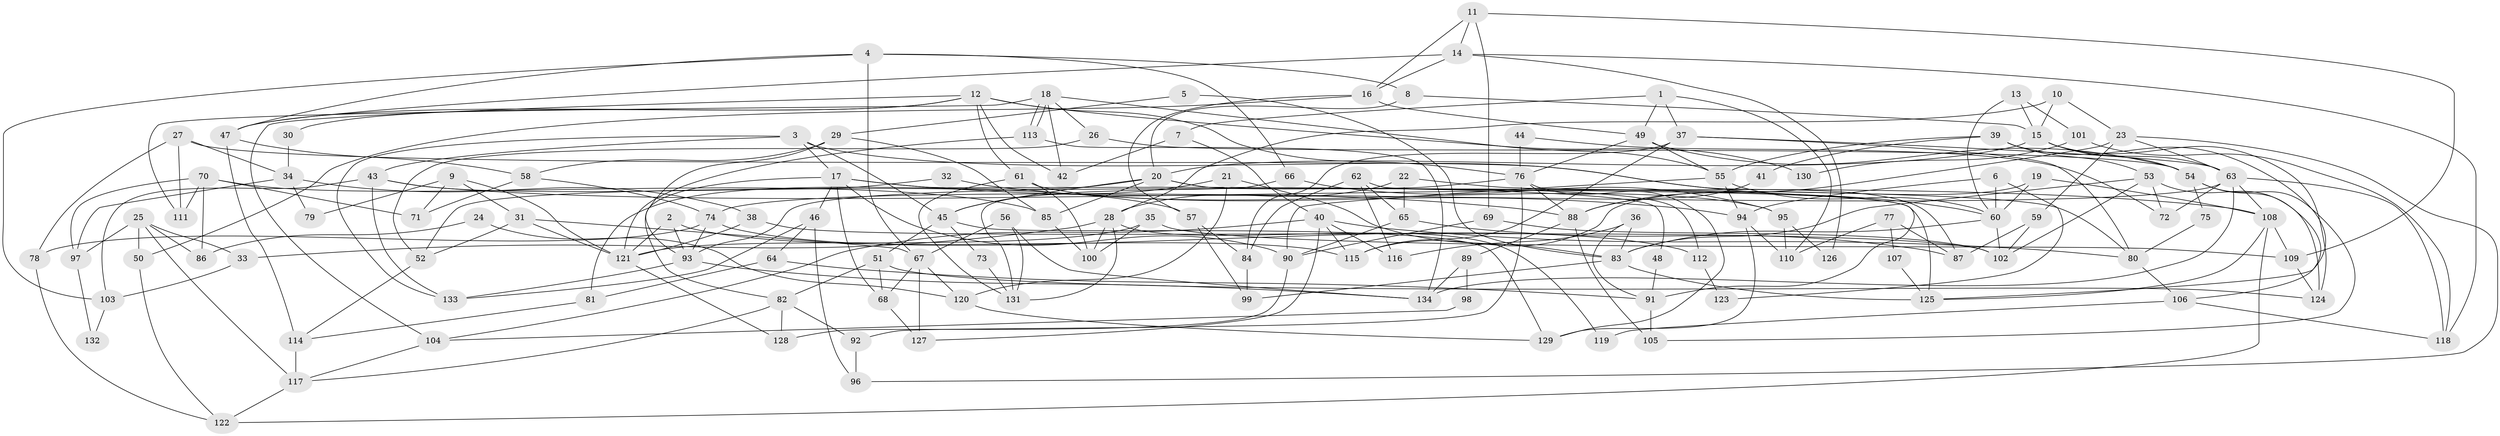 // coarse degree distribution, {5: 0.15730337078651685, 7: 0.14606741573033707, 2: 0.11235955056179775, 8: 0.07865168539325842, 3: 0.2247191011235955, 9: 0.02247191011235955, 6: 0.0898876404494382, 4: 0.14606741573033707, 10: 0.011235955056179775, 11: 0.011235955056179775}
// Generated by graph-tools (version 1.1) at 2025/52/02/27/25 19:52:07]
// undirected, 134 vertices, 268 edges
graph export_dot {
graph [start="1"]
  node [color=gray90,style=filled];
  1;
  2;
  3;
  4;
  5;
  6;
  7;
  8;
  9;
  10;
  11;
  12;
  13;
  14;
  15;
  16;
  17;
  18;
  19;
  20;
  21;
  22;
  23;
  24;
  25;
  26;
  27;
  28;
  29;
  30;
  31;
  32;
  33;
  34;
  35;
  36;
  37;
  38;
  39;
  40;
  41;
  42;
  43;
  44;
  45;
  46;
  47;
  48;
  49;
  50;
  51;
  52;
  53;
  54;
  55;
  56;
  57;
  58;
  59;
  60;
  61;
  62;
  63;
  64;
  65;
  66;
  67;
  68;
  69;
  70;
  71;
  72;
  73;
  74;
  75;
  76;
  77;
  78;
  79;
  80;
  81;
  82;
  83;
  84;
  85;
  86;
  87;
  88;
  89;
  90;
  91;
  92;
  93;
  94;
  95;
  96;
  97;
  98;
  99;
  100;
  101;
  102;
  103;
  104;
  105;
  106;
  107;
  108;
  109;
  110;
  111;
  112;
  113;
  114;
  115;
  116;
  117;
  118;
  119;
  120;
  121;
  122;
  123;
  124;
  125;
  126;
  127;
  128;
  129;
  130;
  131;
  132;
  133;
  134;
  1 -- 37;
  1 -- 110;
  1 -- 7;
  1 -- 49;
  2 -- 93;
  2 -- 115;
  2 -- 121;
  3 -- 45;
  3 -- 17;
  3 -- 43;
  3 -- 87;
  3 -- 133;
  4 -- 8;
  4 -- 67;
  4 -- 47;
  4 -- 66;
  4 -- 103;
  5 -- 29;
  5 -- 83;
  6 -- 94;
  6 -- 60;
  6 -- 123;
  7 -- 40;
  7 -- 42;
  8 -- 20;
  8 -- 15;
  9 -- 71;
  9 -- 121;
  9 -- 31;
  9 -- 79;
  10 -- 15;
  10 -- 23;
  10 -- 28;
  11 -- 16;
  11 -- 109;
  11 -- 14;
  11 -- 69;
  12 -- 76;
  12 -- 47;
  12 -- 30;
  12 -- 42;
  12 -- 61;
  12 -- 104;
  12 -- 130;
  13 -- 15;
  13 -- 60;
  13 -- 101;
  14 -- 16;
  14 -- 47;
  14 -- 118;
  14 -- 126;
  15 -- 63;
  15 -- 54;
  15 -- 20;
  15 -- 124;
  16 -- 50;
  16 -- 49;
  16 -- 57;
  17 -- 90;
  17 -- 88;
  17 -- 46;
  17 -- 48;
  17 -- 68;
  17 -- 82;
  18 -- 113;
  18 -- 113;
  18 -- 42;
  18 -- 26;
  18 -- 55;
  18 -- 111;
  19 -- 60;
  19 -- 108;
  19 -- 115;
  20 -- 81;
  20 -- 45;
  20 -- 85;
  20 -- 112;
  20 -- 125;
  21 -- 120;
  21 -- 45;
  21 -- 83;
  22 -- 28;
  22 -- 65;
  22 -- 80;
  23 -- 88;
  23 -- 63;
  23 -- 59;
  23 -- 96;
  24 -- 86;
  24 -- 120;
  25 -- 33;
  25 -- 117;
  25 -- 50;
  25 -- 86;
  25 -- 97;
  26 -- 52;
  26 -- 54;
  27 -- 34;
  27 -- 60;
  27 -- 78;
  27 -- 111;
  28 -- 100;
  28 -- 33;
  28 -- 119;
  28 -- 131;
  29 -- 93;
  29 -- 58;
  29 -- 85;
  30 -- 34;
  31 -- 121;
  31 -- 52;
  31 -- 67;
  32 -- 94;
  32 -- 52;
  33 -- 103;
  34 -- 38;
  34 -- 97;
  34 -- 79;
  35 -- 109;
  35 -- 121;
  35 -- 100;
  36 -- 83;
  36 -- 116;
  36 -- 91;
  37 -- 115;
  37 -- 80;
  37 -- 63;
  37 -- 84;
  38 -- 102;
  38 -- 121;
  39 -- 53;
  39 -- 55;
  39 -- 41;
  39 -- 125;
  40 -- 104;
  40 -- 80;
  40 -- 115;
  40 -- 116;
  40 -- 127;
  41 -- 88;
  43 -- 57;
  43 -- 103;
  43 -- 108;
  43 -- 133;
  44 -- 76;
  44 -- 72;
  45 -- 51;
  45 -- 73;
  45 -- 129;
  46 -- 133;
  46 -- 64;
  46 -- 96;
  47 -- 58;
  47 -- 114;
  48 -- 91;
  49 -- 55;
  49 -- 54;
  49 -- 76;
  50 -- 122;
  51 -- 68;
  51 -- 82;
  51 -- 124;
  52 -- 114;
  53 -- 83;
  53 -- 124;
  53 -- 72;
  53 -- 102;
  54 -- 75;
  54 -- 105;
  54 -- 106;
  55 -- 90;
  55 -- 60;
  55 -- 94;
  56 -- 131;
  56 -- 67;
  56 -- 134;
  57 -- 99;
  57 -- 84;
  58 -- 74;
  58 -- 71;
  59 -- 102;
  59 -- 87;
  60 -- 83;
  60 -- 102;
  61 -- 100;
  61 -- 95;
  61 -- 131;
  62 -- 65;
  62 -- 84;
  62 -- 91;
  62 -- 116;
  63 -- 108;
  63 -- 72;
  63 -- 74;
  63 -- 118;
  63 -- 134;
  64 -- 91;
  64 -- 81;
  65 -- 90;
  65 -- 87;
  66 -- 131;
  66 -- 95;
  67 -- 68;
  67 -- 120;
  67 -- 127;
  68 -- 127;
  69 -- 102;
  69 -- 90;
  70 -- 111;
  70 -- 85;
  70 -- 71;
  70 -- 86;
  70 -- 97;
  73 -- 131;
  74 -- 93;
  74 -- 78;
  74 -- 112;
  75 -- 80;
  76 -- 93;
  76 -- 88;
  76 -- 92;
  76 -- 129;
  77 -- 87;
  77 -- 110;
  77 -- 107;
  78 -- 122;
  80 -- 106;
  81 -- 114;
  82 -- 92;
  82 -- 117;
  82 -- 128;
  83 -- 125;
  83 -- 99;
  84 -- 99;
  85 -- 100;
  88 -- 105;
  88 -- 89;
  89 -- 134;
  89 -- 98;
  90 -- 128;
  91 -- 105;
  92 -- 96;
  93 -- 134;
  93 -- 133;
  94 -- 129;
  94 -- 110;
  95 -- 110;
  95 -- 126;
  97 -- 132;
  98 -- 104;
  101 -- 118;
  101 -- 130;
  103 -- 132;
  104 -- 117;
  106 -- 118;
  106 -- 119;
  107 -- 125;
  108 -- 125;
  108 -- 109;
  108 -- 122;
  109 -- 124;
  112 -- 123;
  113 -- 134;
  113 -- 121;
  114 -- 117;
  117 -- 122;
  120 -- 129;
  121 -- 128;
}
